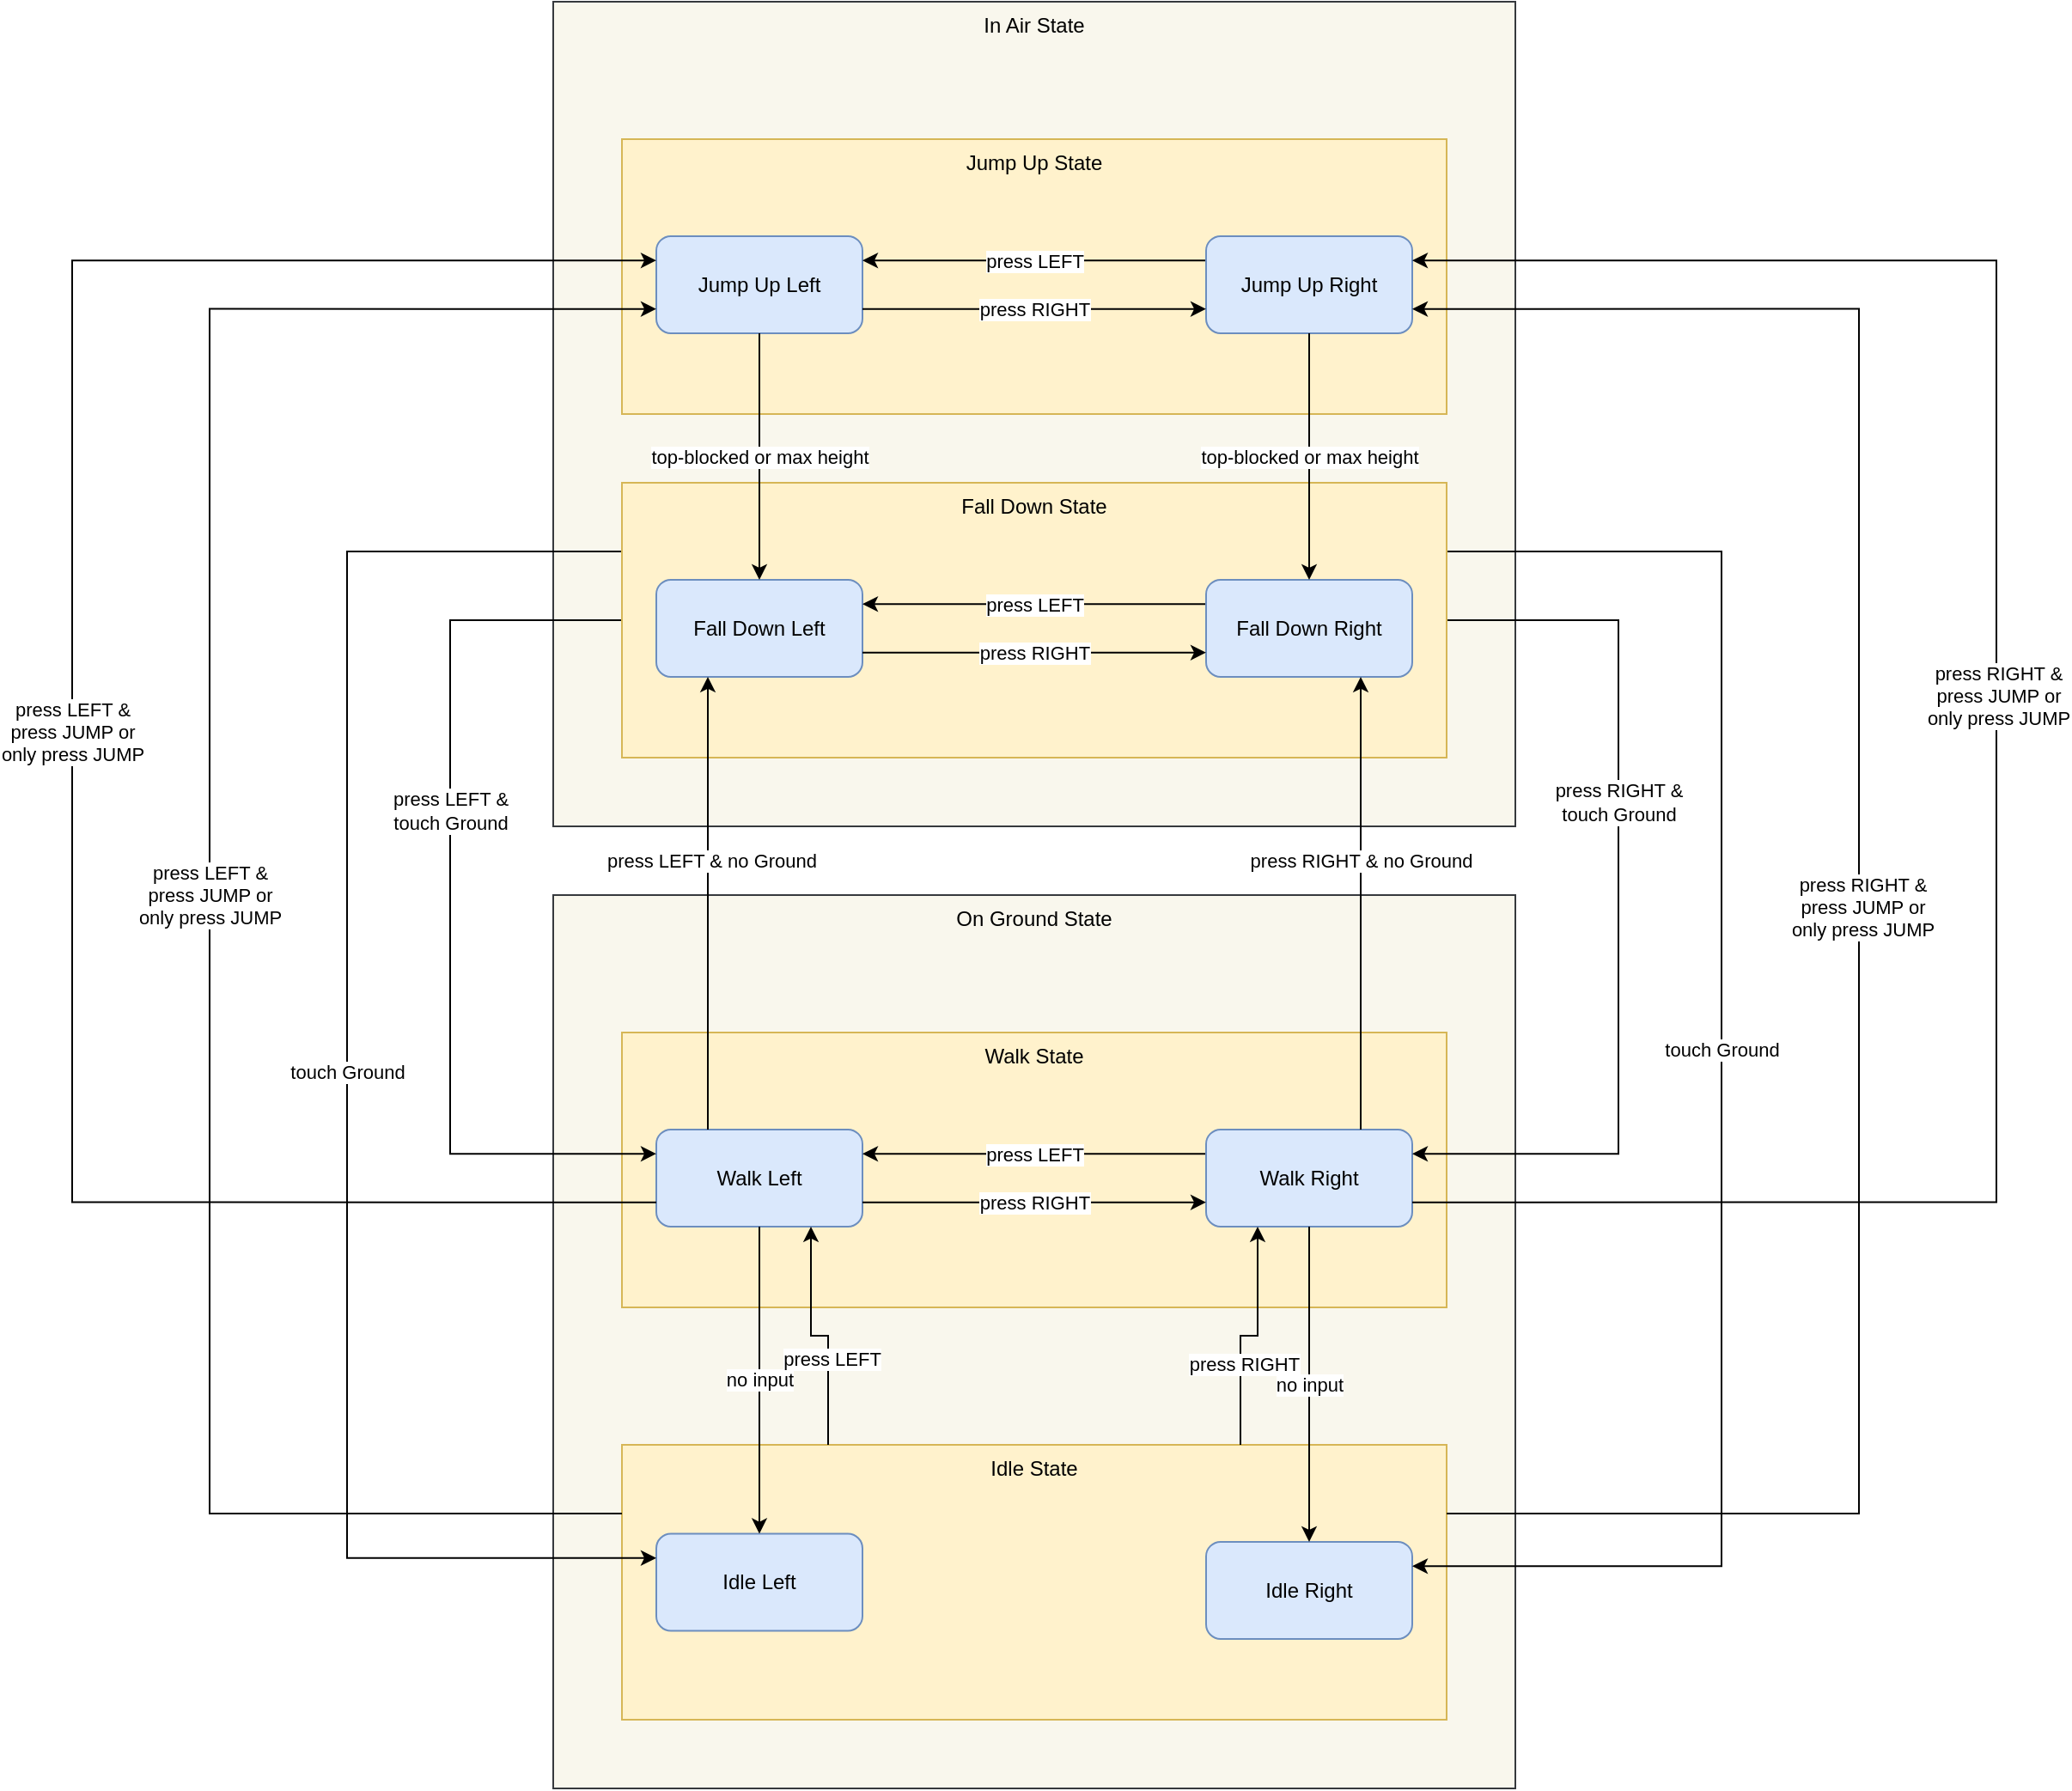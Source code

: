 <mxfile version="20.2.3" type="device"><diagram id="soHhC2k1bXXiFPMHBmOs" name="Seite-1"><mxGraphModel dx="2864" dy="2186" grid="1" gridSize="10" guides="1" tooltips="1" connect="1" arrows="1" fold="1" page="1" pageScale="1" pageWidth="827" pageHeight="1169" math="0" shadow="0"><root><mxCell id="0"/><mxCell id="1" parent="0"/><mxCell id="yqt5yqSKTvXJ5WY-tWkb-85" value="In Air State" style="rounded=0;whiteSpace=wrap;html=1;fillColor=#f9f7ed;strokeColor=#36393d;verticalAlign=top;" vertex="1" parent="1"><mxGeometry x="-360" y="-200" width="560" height="480" as="geometry"/></mxCell><mxCell id="yqt5yqSKTvXJ5WY-tWkb-4" value="On Ground State" style="rounded=0;whiteSpace=wrap;html=1;fillColor=#f9f7ed;strokeColor=#36393d;verticalAlign=top;" vertex="1" parent="1"><mxGeometry x="-360" y="320" width="560" height="520" as="geometry"/></mxCell><mxCell id="yqt5yqSKTvXJ5WY-tWkb-73" value="" style="group" vertex="1" connectable="0" parent="1"><mxGeometry x="-320" y="640" width="480" height="160" as="geometry"/></mxCell><mxCell id="yqt5yqSKTvXJ5WY-tWkb-20" value="Idle State" style="rounded=0;whiteSpace=wrap;html=1;fillColor=#fff2cc;strokeColor=#d6b656;verticalAlign=top;" vertex="1" parent="yqt5yqSKTvXJ5WY-tWkb-73"><mxGeometry width="480" height="160" as="geometry"/></mxCell><mxCell id="yqt5yqSKTvXJ5WY-tWkb-21" value="Idle Left" style="rounded=1;whiteSpace=wrap;html=1;fillColor=#dae8fc;strokeColor=#6c8ebf;" vertex="1" parent="yqt5yqSKTvXJ5WY-tWkb-73"><mxGeometry x="20" y="51.765" width="120" height="56.471" as="geometry"/></mxCell><mxCell id="yqt5yqSKTvXJ5WY-tWkb-22" value="Idle Right" style="rounded=1;whiteSpace=wrap;html=1;fillColor=#dae8fc;strokeColor=#6c8ebf;" vertex="1" parent="yqt5yqSKTvXJ5WY-tWkb-73"><mxGeometry x="340" y="56.471" width="120" height="56.471" as="geometry"/></mxCell><mxCell id="yqt5yqSKTvXJ5WY-tWkb-26" value="" style="group" vertex="1" connectable="0" parent="1"><mxGeometry x="-320" y="400" width="480" height="160" as="geometry"/></mxCell><mxCell id="yqt5yqSKTvXJ5WY-tWkb-8" value="Walk State" style="rounded=0;whiteSpace=wrap;html=1;fillColor=#fff2cc;strokeColor=#d6b656;verticalAlign=top;" vertex="1" parent="yqt5yqSKTvXJ5WY-tWkb-26"><mxGeometry width="480" height="160" as="geometry"/></mxCell><mxCell id="yqt5yqSKTvXJ5WY-tWkb-9" value="Walk Left" style="rounded=1;whiteSpace=wrap;html=1;fillColor=#dae8fc;strokeColor=#6c8ebf;" vertex="1" parent="yqt5yqSKTvXJ5WY-tWkb-26"><mxGeometry x="20" y="56.471" width="120" height="56.471" as="geometry"/></mxCell><mxCell id="yqt5yqSKTvXJ5WY-tWkb-24" value="press LEFT" style="edgeStyle=orthogonalEdgeStyle;rounded=0;orthogonalLoop=1;jettySize=auto;html=1;exitX=0;exitY=0.25;exitDx=0;exitDy=0;entryX=1;entryY=0.25;entryDx=0;entryDy=0;" edge="1" parent="yqt5yqSKTvXJ5WY-tWkb-26" source="yqt5yqSKTvXJ5WY-tWkb-10" target="yqt5yqSKTvXJ5WY-tWkb-9"><mxGeometry relative="1" as="geometry"/></mxCell><mxCell id="yqt5yqSKTvXJ5WY-tWkb-10" value="Walk Right" style="rounded=1;whiteSpace=wrap;html=1;fillColor=#dae8fc;strokeColor=#6c8ebf;" vertex="1" parent="yqt5yqSKTvXJ5WY-tWkb-26"><mxGeometry x="340" y="56.471" width="120" height="56.471" as="geometry"/></mxCell><mxCell id="yqt5yqSKTvXJ5WY-tWkb-25" value="press RIGHT" style="edgeStyle=orthogonalEdgeStyle;rounded=0;orthogonalLoop=1;jettySize=auto;html=1;exitX=1;exitY=0.75;exitDx=0;exitDy=0;entryX=0;entryY=0.75;entryDx=0;entryDy=0;" edge="1" parent="yqt5yqSKTvXJ5WY-tWkb-26" source="yqt5yqSKTvXJ5WY-tWkb-9" target="yqt5yqSKTvXJ5WY-tWkb-10"><mxGeometry relative="1" as="geometry"/></mxCell><mxCell id="yqt5yqSKTvXJ5WY-tWkb-27" value="no input" style="edgeStyle=orthogonalEdgeStyle;rounded=0;orthogonalLoop=1;jettySize=auto;html=1;exitX=0.5;exitY=1;exitDx=0;exitDy=0;entryX=0.5;entryY=0;entryDx=0;entryDy=0;" edge="1" parent="1" source="yqt5yqSKTvXJ5WY-tWkb-9" target="yqt5yqSKTvXJ5WY-tWkb-21"><mxGeometry relative="1" as="geometry"/></mxCell><mxCell id="yqt5yqSKTvXJ5WY-tWkb-28" value="no input" style="edgeStyle=orthogonalEdgeStyle;rounded=0;orthogonalLoop=1;jettySize=auto;html=1;exitX=0.5;exitY=1;exitDx=0;exitDy=0;entryX=0.5;entryY=0;entryDx=0;entryDy=0;" edge="1" parent="1" source="yqt5yqSKTvXJ5WY-tWkb-10" target="yqt5yqSKTvXJ5WY-tWkb-22"><mxGeometry relative="1" as="geometry"/></mxCell><mxCell id="yqt5yqSKTvXJ5WY-tWkb-76" style="edgeStyle=orthogonalEdgeStyle;rounded=0;orthogonalLoop=1;jettySize=auto;html=1;exitX=0.25;exitY=0;exitDx=0;exitDy=0;entryX=0.75;entryY=1;entryDx=0;entryDy=0;strokeColor=default;" edge="1" parent="1" source="yqt5yqSKTvXJ5WY-tWkb-20" target="yqt5yqSKTvXJ5WY-tWkb-9"><mxGeometry relative="1" as="geometry"/></mxCell><mxCell id="yqt5yqSKTvXJ5WY-tWkb-77" value="press LEFT" style="edgeLabel;html=1;align=center;verticalAlign=middle;resizable=0;points=[];" vertex="1" connectable="0" parent="yqt5yqSKTvXJ5WY-tWkb-76"><mxGeometry x="-0.258" y="-2" relative="1" as="geometry"><mxPoint y="1" as="offset"/></mxGeometry></mxCell><mxCell id="yqt5yqSKTvXJ5WY-tWkb-78" style="edgeStyle=orthogonalEdgeStyle;rounded=0;orthogonalLoop=1;jettySize=auto;html=1;exitX=0.75;exitY=0;exitDx=0;exitDy=0;entryX=0.25;entryY=1;entryDx=0;entryDy=0;strokeColor=default;" edge="1" parent="1" source="yqt5yqSKTvXJ5WY-tWkb-20" target="yqt5yqSKTvXJ5WY-tWkb-10"><mxGeometry relative="1" as="geometry"/></mxCell><mxCell id="yqt5yqSKTvXJ5WY-tWkb-79" value="press RIGHT" style="edgeLabel;html=1;align=center;verticalAlign=middle;resizable=0;points=[];" vertex="1" connectable="0" parent="yqt5yqSKTvXJ5WY-tWkb-78"><mxGeometry x="-0.3" y="-2" relative="1" as="geometry"><mxPoint y="1" as="offset"/></mxGeometry></mxCell><mxCell id="yqt5yqSKTvXJ5WY-tWkb-41" value="" style="group" vertex="1" connectable="0" parent="1"><mxGeometry x="-320" y="-120" width="480" height="160" as="geometry"/></mxCell><mxCell id="yqt5yqSKTvXJ5WY-tWkb-42" value="Jump Up State" style="rounded=0;whiteSpace=wrap;html=1;fillColor=#fff2cc;strokeColor=#d6b656;verticalAlign=top;" vertex="1" parent="yqt5yqSKTvXJ5WY-tWkb-41"><mxGeometry width="480" height="160" as="geometry"/></mxCell><mxCell id="yqt5yqSKTvXJ5WY-tWkb-43" value="Jump Up Left" style="rounded=1;whiteSpace=wrap;html=1;fillColor=#dae8fc;strokeColor=#6c8ebf;" vertex="1" parent="yqt5yqSKTvXJ5WY-tWkb-41"><mxGeometry x="20" y="56.471" width="120" height="56.471" as="geometry"/></mxCell><mxCell id="yqt5yqSKTvXJ5WY-tWkb-44" value="press LEFT" style="edgeStyle=orthogonalEdgeStyle;rounded=0;orthogonalLoop=1;jettySize=auto;html=1;exitX=0;exitY=0.25;exitDx=0;exitDy=0;entryX=1;entryY=0.25;entryDx=0;entryDy=0;" edge="1" parent="yqt5yqSKTvXJ5WY-tWkb-41" source="yqt5yqSKTvXJ5WY-tWkb-45" target="yqt5yqSKTvXJ5WY-tWkb-43"><mxGeometry relative="1" as="geometry"/></mxCell><mxCell id="yqt5yqSKTvXJ5WY-tWkb-45" value="Jump Up Right" style="rounded=1;whiteSpace=wrap;html=1;fillColor=#dae8fc;strokeColor=#6c8ebf;" vertex="1" parent="yqt5yqSKTvXJ5WY-tWkb-41"><mxGeometry x="340" y="56.471" width="120" height="56.471" as="geometry"/></mxCell><mxCell id="yqt5yqSKTvXJ5WY-tWkb-46" value="press RIGHT" style="edgeStyle=orthogonalEdgeStyle;rounded=0;orthogonalLoop=1;jettySize=auto;html=1;exitX=1;exitY=0.75;exitDx=0;exitDy=0;entryX=0;entryY=0.75;entryDx=0;entryDy=0;" edge="1" parent="yqt5yqSKTvXJ5WY-tWkb-41" source="yqt5yqSKTvXJ5WY-tWkb-43" target="yqt5yqSKTvXJ5WY-tWkb-45"><mxGeometry relative="1" as="geometry"/></mxCell><mxCell id="yqt5yqSKTvXJ5WY-tWkb-70" value="touch Ground" style="edgeStyle=orthogonalEdgeStyle;rounded=0;orthogonalLoop=1;jettySize=auto;html=1;exitX=0;exitY=0.25;exitDx=0;exitDy=0;entryX=0;entryY=0.25;entryDx=0;entryDy=0;" edge="1" parent="1" source="yqt5yqSKTvXJ5WY-tWkb-48" target="yqt5yqSKTvXJ5WY-tWkb-21"><mxGeometry relative="1" as="geometry"><Array as="points"><mxPoint x="-480" y="120"/><mxPoint x="-480" y="706"/></Array></mxGeometry></mxCell><mxCell id="yqt5yqSKTvXJ5WY-tWkb-65" style="edgeStyle=orthogonalEdgeStyle;rounded=0;orthogonalLoop=1;jettySize=auto;html=1;exitX=0;exitY=0.5;exitDx=0;exitDy=0;entryX=0;entryY=0.25;entryDx=0;entryDy=0;" edge="1" parent="1" source="yqt5yqSKTvXJ5WY-tWkb-48" target="yqt5yqSKTvXJ5WY-tWkb-9"><mxGeometry relative="1" as="geometry"><Array as="points"><mxPoint x="-420" y="160"/><mxPoint x="-420" y="471"/></Array></mxGeometry></mxCell><mxCell id="yqt5yqSKTvXJ5WY-tWkb-67" value="press LEFT &amp;amp;&lt;br&gt;touch Ground" style="edgeLabel;html=1;align=center;verticalAlign=middle;resizable=0;points=[];" vertex="1" connectable="0" parent="yqt5yqSKTvXJ5WY-tWkb-65"><mxGeometry x="0.045" relative="1" as="geometry"><mxPoint y="-66" as="offset"/></mxGeometry></mxCell><mxCell id="yqt5yqSKTvXJ5WY-tWkb-84" value="press LEFT &amp;amp;&lt;br&gt;press JUMP or&lt;br&gt;only press JUMP" style="edgeStyle=orthogonalEdgeStyle;rounded=0;orthogonalLoop=1;jettySize=auto;html=1;exitX=0;exitY=0.25;exitDx=0;exitDy=0;entryX=0;entryY=0.75;entryDx=0;entryDy=0;strokeColor=default;" edge="1" parent="1" source="yqt5yqSKTvXJ5WY-tWkb-20" target="yqt5yqSKTvXJ5WY-tWkb-43"><mxGeometry relative="1" as="geometry"><Array as="points"><mxPoint x="-560" y="680"/><mxPoint x="-560" y="-21"/></Array></mxGeometry></mxCell><mxCell id="yqt5yqSKTvXJ5WY-tWkb-60" value="press LEFT &amp;amp;&lt;br&gt;press JUMP or&lt;br&gt;only press JUMP" style="edgeStyle=orthogonalEdgeStyle;rounded=0;orthogonalLoop=1;jettySize=auto;html=1;entryX=0;entryY=0.25;entryDx=0;entryDy=0;exitX=0;exitY=0.75;exitDx=0;exitDy=0;" edge="1" parent="1" source="yqt5yqSKTvXJ5WY-tWkb-9" target="yqt5yqSKTvXJ5WY-tWkb-43"><mxGeometry relative="1" as="geometry"><mxPoint x="-400" y="580" as="sourcePoint"/><Array as="points"><mxPoint x="-640" y="499"/><mxPoint x="-640" y="-49"/></Array></mxGeometry></mxCell><mxCell id="yqt5yqSKTvXJ5WY-tWkb-68" style="edgeStyle=orthogonalEdgeStyle;rounded=0;orthogonalLoop=1;jettySize=auto;html=1;exitX=1;exitY=0.25;exitDx=0;exitDy=0;entryX=1;entryY=0.25;entryDx=0;entryDy=0;" edge="1" parent="1" source="yqt5yqSKTvXJ5WY-tWkb-48" target="yqt5yqSKTvXJ5WY-tWkb-22"><mxGeometry relative="1" as="geometry"><Array as="points"><mxPoint x="320" y="120"/><mxPoint x="320" y="711"/></Array></mxGeometry></mxCell><mxCell id="yqt5yqSKTvXJ5WY-tWkb-69" value="touch Ground" style="edgeLabel;html=1;align=center;verticalAlign=middle;resizable=0;points=[];" vertex="1" connectable="0" parent="yqt5yqSKTvXJ5WY-tWkb-68"><mxGeometry x="-0.033" relative="1" as="geometry"><mxPoint as="offset"/></mxGeometry></mxCell><mxCell id="yqt5yqSKTvXJ5WY-tWkb-64" value="press RIGHT &amp;amp;&lt;br&gt;touch Ground" style="edgeStyle=orthogonalEdgeStyle;rounded=0;orthogonalLoop=1;jettySize=auto;html=1;exitX=1;exitY=0.5;exitDx=0;exitDy=0;entryX=1;entryY=0.25;entryDx=0;entryDy=0;" edge="1" parent="1" source="yqt5yqSKTvXJ5WY-tWkb-48" target="yqt5yqSKTvXJ5WY-tWkb-10"><mxGeometry x="-0.223" relative="1" as="geometry"><Array as="points"><mxPoint x="260" y="160"/><mxPoint x="260" y="471"/></Array><mxPoint as="offset"/></mxGeometry></mxCell><mxCell id="yqt5yqSKTvXJ5WY-tWkb-81" style="edgeStyle=orthogonalEdgeStyle;rounded=0;orthogonalLoop=1;jettySize=auto;html=1;exitX=1;exitY=0.25;exitDx=0;exitDy=0;entryX=1;entryY=0.75;entryDx=0;entryDy=0;strokeColor=default;" edge="1" parent="1" source="yqt5yqSKTvXJ5WY-tWkb-20" target="yqt5yqSKTvXJ5WY-tWkb-45"><mxGeometry relative="1" as="geometry"><Array as="points"><mxPoint x="400" y="680"/><mxPoint x="400" y="-21"/></Array></mxGeometry></mxCell><mxCell id="yqt5yqSKTvXJ5WY-tWkb-83" value="press RIGHT &amp;amp;&lt;br&gt;press JUMP or&lt;br&gt;only press JUMP" style="edgeLabel;html=1;align=center;verticalAlign=middle;resizable=0;points=[];" vertex="1" connectable="0" parent="yqt5yqSKTvXJ5WY-tWkb-81"><mxGeometry x="-0.011" y="-2" relative="1" as="geometry"><mxPoint y="1" as="offset"/></mxGeometry></mxCell><mxCell id="yqt5yqSKTvXJ5WY-tWkb-61" style="edgeStyle=orthogonalEdgeStyle;rounded=0;orthogonalLoop=1;jettySize=auto;html=1;exitX=1;exitY=0.75;exitDx=0;exitDy=0;entryX=1;entryY=0.25;entryDx=0;entryDy=0;" edge="1" parent="1" source="yqt5yqSKTvXJ5WY-tWkb-10" target="yqt5yqSKTvXJ5WY-tWkb-45"><mxGeometry relative="1" as="geometry"><Array as="points"><mxPoint x="480" y="499"/><mxPoint x="480" y="-49"/></Array></mxGeometry></mxCell><mxCell id="yqt5yqSKTvXJ5WY-tWkb-62" value="press RIGHT &amp;amp;&lt;br&gt;press JUMP or&lt;br&gt;only press JUMP" style="edgeLabel;html=1;align=center;verticalAlign=middle;resizable=0;points=[];" vertex="1" connectable="0" parent="yqt5yqSKTvXJ5WY-tWkb-61"><mxGeometry x="0.035" y="-2" relative="1" as="geometry"><mxPoint x="-1" as="offset"/></mxGeometry></mxCell><mxCell id="yqt5yqSKTvXJ5WY-tWkb-86" value="" style="group" vertex="1" connectable="0" parent="1"><mxGeometry x="-320" y="80" width="480" height="160" as="geometry"/></mxCell><mxCell id="yqt5yqSKTvXJ5WY-tWkb-48" value="Fall Down State" style="rounded=0;whiteSpace=wrap;html=1;fillColor=#fff2cc;strokeColor=#d6b656;verticalAlign=top;" vertex="1" parent="yqt5yqSKTvXJ5WY-tWkb-86"><mxGeometry width="480" height="160" as="geometry"/></mxCell><mxCell id="yqt5yqSKTvXJ5WY-tWkb-49" value="Fall Down Left" style="rounded=1;whiteSpace=wrap;html=1;fillColor=#dae8fc;strokeColor=#6c8ebf;" vertex="1" parent="yqt5yqSKTvXJ5WY-tWkb-86"><mxGeometry x="20" y="56.471" width="120" height="56.471" as="geometry"/></mxCell><mxCell id="yqt5yqSKTvXJ5WY-tWkb-50" value="press LEFT" style="edgeStyle=orthogonalEdgeStyle;rounded=0;orthogonalLoop=1;jettySize=auto;html=1;exitX=0;exitY=0.25;exitDx=0;exitDy=0;entryX=1;entryY=0.25;entryDx=0;entryDy=0;" edge="1" parent="yqt5yqSKTvXJ5WY-tWkb-86" source="yqt5yqSKTvXJ5WY-tWkb-51" target="yqt5yqSKTvXJ5WY-tWkb-49"><mxGeometry relative="1" as="geometry"/></mxCell><mxCell id="yqt5yqSKTvXJ5WY-tWkb-51" value="Fall Down Right" style="rounded=1;whiteSpace=wrap;html=1;fillColor=#dae8fc;strokeColor=#6c8ebf;" vertex="1" parent="yqt5yqSKTvXJ5WY-tWkb-86"><mxGeometry x="340" y="56.471" width="120" height="56.471" as="geometry"/></mxCell><mxCell id="yqt5yqSKTvXJ5WY-tWkb-52" value="press RIGHT" style="edgeStyle=orthogonalEdgeStyle;rounded=0;orthogonalLoop=1;jettySize=auto;html=1;exitX=1;exitY=0.75;exitDx=0;exitDy=0;entryX=0;entryY=0.75;entryDx=0;entryDy=0;" edge="1" parent="yqt5yqSKTvXJ5WY-tWkb-86" source="yqt5yqSKTvXJ5WY-tWkb-49" target="yqt5yqSKTvXJ5WY-tWkb-51"><mxGeometry relative="1" as="geometry"/></mxCell><mxCell id="yqt5yqSKTvXJ5WY-tWkb-53" value="top-blocked or max height" style="edgeStyle=orthogonalEdgeStyle;rounded=0;orthogonalLoop=1;jettySize=auto;html=1;exitX=0.5;exitY=1;exitDx=0;exitDy=0;" edge="1" parent="1" source="yqt5yqSKTvXJ5WY-tWkb-43" target="yqt5yqSKTvXJ5WY-tWkb-49"><mxGeometry relative="1" as="geometry"/></mxCell><mxCell id="yqt5yqSKTvXJ5WY-tWkb-54" value="top-blocked or max height" style="edgeStyle=orthogonalEdgeStyle;rounded=0;orthogonalLoop=1;jettySize=auto;html=1;exitX=0.5;exitY=1;exitDx=0;exitDy=0;entryX=0.5;entryY=0;entryDx=0;entryDy=0;" edge="1" parent="1" source="yqt5yqSKTvXJ5WY-tWkb-45" target="yqt5yqSKTvXJ5WY-tWkb-51"><mxGeometry relative="1" as="geometry"/></mxCell><mxCell id="yqt5yqSKTvXJ5WY-tWkb-55" style="edgeStyle=orthogonalEdgeStyle;rounded=0;orthogonalLoop=1;jettySize=auto;html=1;exitX=0.25;exitY=0;exitDx=0;exitDy=0;entryX=0.25;entryY=1;entryDx=0;entryDy=0;" edge="1" parent="1" source="yqt5yqSKTvXJ5WY-tWkb-9" target="yqt5yqSKTvXJ5WY-tWkb-49"><mxGeometry relative="1" as="geometry"/></mxCell><mxCell id="yqt5yqSKTvXJ5WY-tWkb-57" value="press LEFT &amp;amp; no Ground" style="edgeLabel;html=1;align=center;verticalAlign=middle;resizable=0;points=[];" vertex="1" connectable="0" parent="yqt5yqSKTvXJ5WY-tWkb-55"><mxGeometry x="0.086" y="-2" relative="1" as="geometry"><mxPoint y="-14" as="offset"/></mxGeometry></mxCell><mxCell id="yqt5yqSKTvXJ5WY-tWkb-56" style="edgeStyle=orthogonalEdgeStyle;rounded=0;orthogonalLoop=1;jettySize=auto;html=1;exitX=0.75;exitY=0;exitDx=0;exitDy=0;entryX=0.75;entryY=1;entryDx=0;entryDy=0;" edge="1" parent="1" source="yqt5yqSKTvXJ5WY-tWkb-10" target="yqt5yqSKTvXJ5WY-tWkb-51"><mxGeometry relative="1" as="geometry"/></mxCell><mxCell id="yqt5yqSKTvXJ5WY-tWkb-58" value="press RIGHT &amp;amp; no Ground" style="edgeLabel;html=1;align=center;verticalAlign=middle;resizable=0;points=[];" vertex="1" connectable="0" parent="yqt5yqSKTvXJ5WY-tWkb-56"><mxGeometry x="0.042" relative="1" as="geometry"><mxPoint y="-19" as="offset"/></mxGeometry></mxCell></root></mxGraphModel></diagram></mxfile>